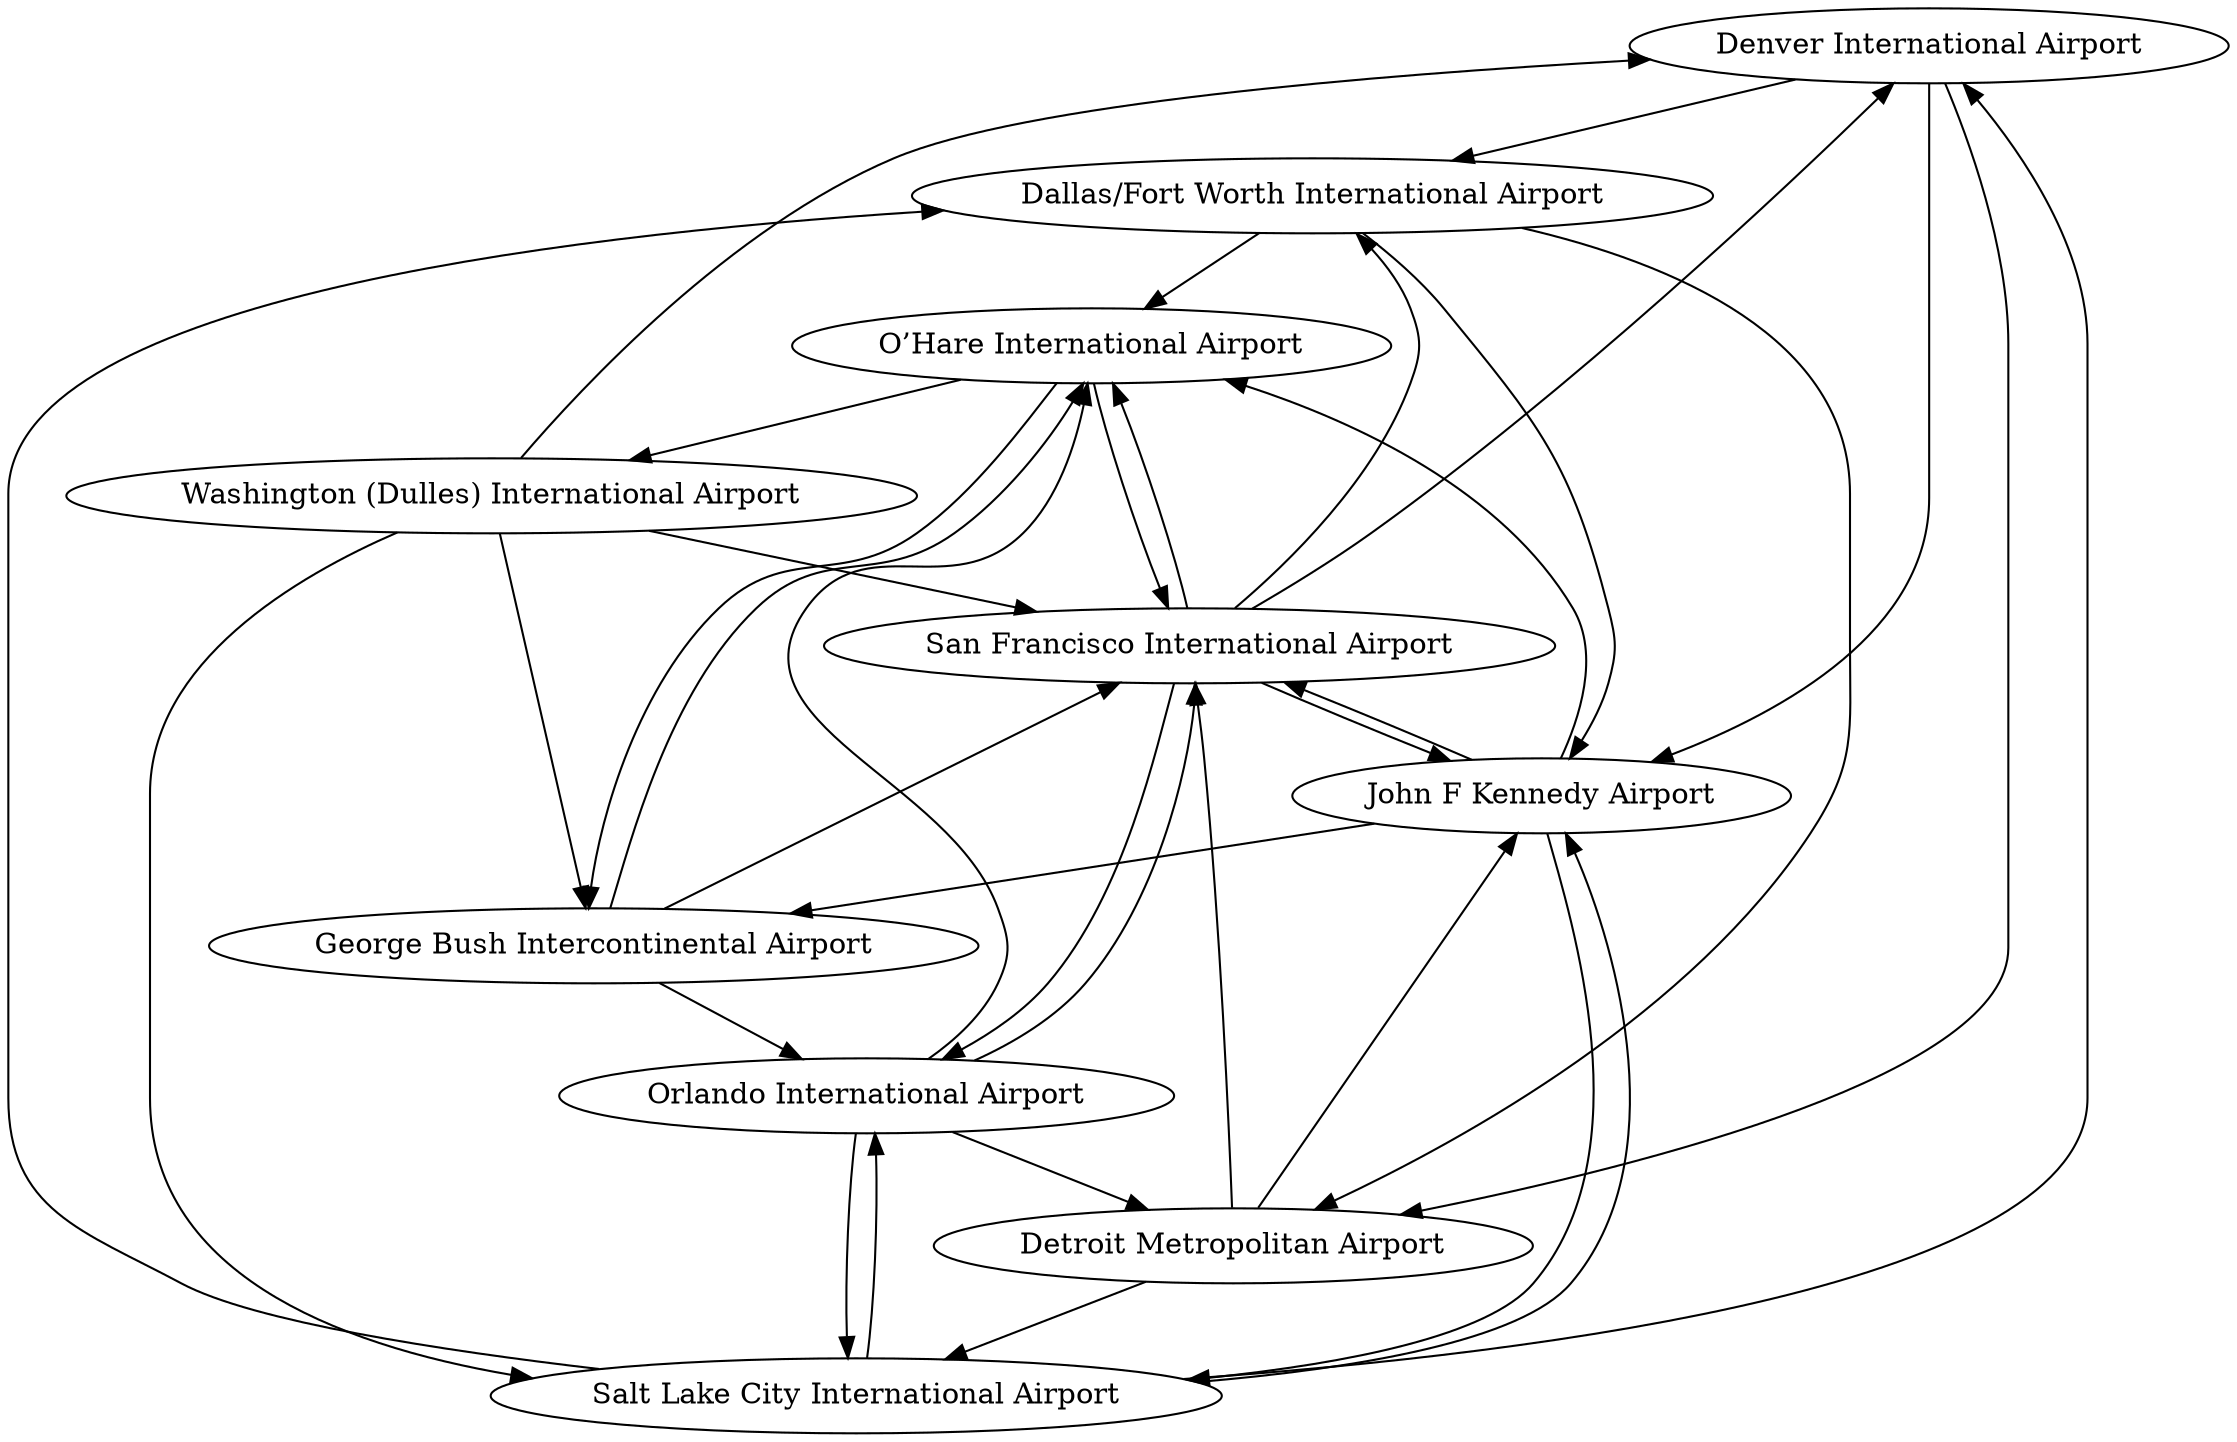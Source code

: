 digraph flightDataModified {
    DEN [label="Denver International Airport",pos="39.849312,104.673828"];
    DFW [label="Dallas/Fort Worth International Airport",pos="32.7079,96.9209"];
    MCO [label="Orlando International Airport",pos="28.4240,81.3099"];
    IAD [label="Washington (Dulles) International Airport",pos="38.9531,77.4565"];
    IAH [label="George Bush Intercontinental Airport",pos="29.9902,95.3368"];
    SLC [label="Salt Lake City International Airport",pos="40.7608,111.8910"];
    ORD [label="O’Hare International Airport",pos="41.9803,87.9090"];
    SFO [label="San Francisco International Airport",pos="37.6213,122.3790"];
    JFK [label="John F Kennedy Airport",pos="40.6446,73.7858"];
    DTW [label="Detroit Metropolitan Airport",pos="42.2162,83.3554"];
    DEN -> DFW [weight=1032];
    DEN -> JFK [weight=2616];
    DEN -> DTW [weight=1807];
    DFW -> ORD [weight=1290];
    DFW -> JFK [weight=2239];
    DFW -> DTW [weight=1587];
    MCO -> SLC [weight=3107];
    MCO -> ORD [weight=1617];
    MCO -> SFO [weight=3936];
    MCO -> DTW [weight=1540];
    IAD -> DEN [weight=2337];
    IAD -> IAH [weight=1915];
    IAD -> SLC [weight=2942];
    IAD -> SFO [weight=3893];
    IAH -> MCO [weight=1375];
    IAH -> ORD [weight=1489];
    IAH -> SFO [weight=2632];
    SLC -> DEN [weight=629];
    SLC -> DFW [weight=1591];
    SLC -> MCO [weight=3107];
    SLC -> JFK [weight=3202];
    ORD -> IAD [weight=947];
    ORD -> IAH [weight=947];
    ORD -> SFO [weight=2971];
    SFO -> DEN [weight=1556];
    SFO -> DFW [weight=2357];
    SFO -> MCO [weight=3936];
    SFO -> ORD [weight=2971];
    SFO -> JFK [weight=4162];
    JFK -> IAH [weight=2280];
    JFK -> SLC [weight=3202];
    JFK -> ORD [weight=1191];
    JFK -> SFO [weight=4162];
    DTW -> SLC [weight=2384];
    DTW -> SFO [weight=3345];
    DTW -> JFK [weight=819];
}